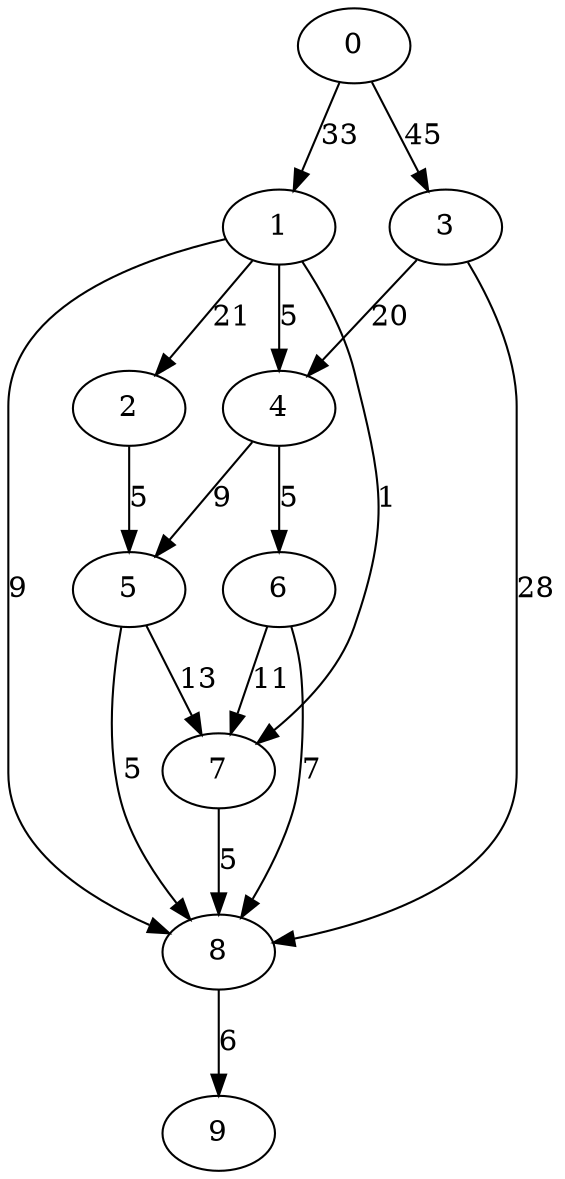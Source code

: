 digraph data4 {
0 -> 1 [ label = 33 ];
0 -> 3 [ label = 45 ];
1 -> 2 [ label = 21 ];
1 -> 4 [ label = 5 ];
1 -> 7 [ label = 1 ];
1 -> 8 [ label = 9 ];
2 -> 5 [ label = 5 ];
3 -> 4 [ label = 20 ];
3 -> 8 [ label = 28 ];
4 -> 5 [ label = 9 ];
4 -> 6 [ label = 5 ];
5 -> 7 [ label = 13 ];
5 -> 8 [ label = 5 ];
6 -> 7 [ label = 11 ];
6 -> 8 [ label = 7 ];
7 -> 8 [ label = 5 ];
8 -> 9 [ label = 6 ];
 }

